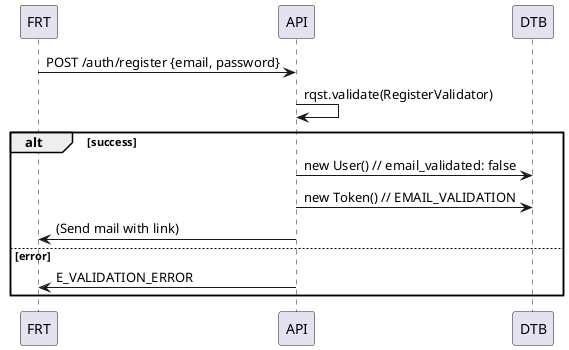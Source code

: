 @startuml User sign-up

FRT -> API: POST /auth/register {email, password}
API -> API: rqst.validate(RegisterValidator)
alt success
API -> DTB: new User() // email_validated: false
API -> DTB: new Token() // EMAIL_VALIDATION
API -> FRT: (Send mail with link)
else error
API -> FRT: E_VALIDATION_ERROR
end
@enduml